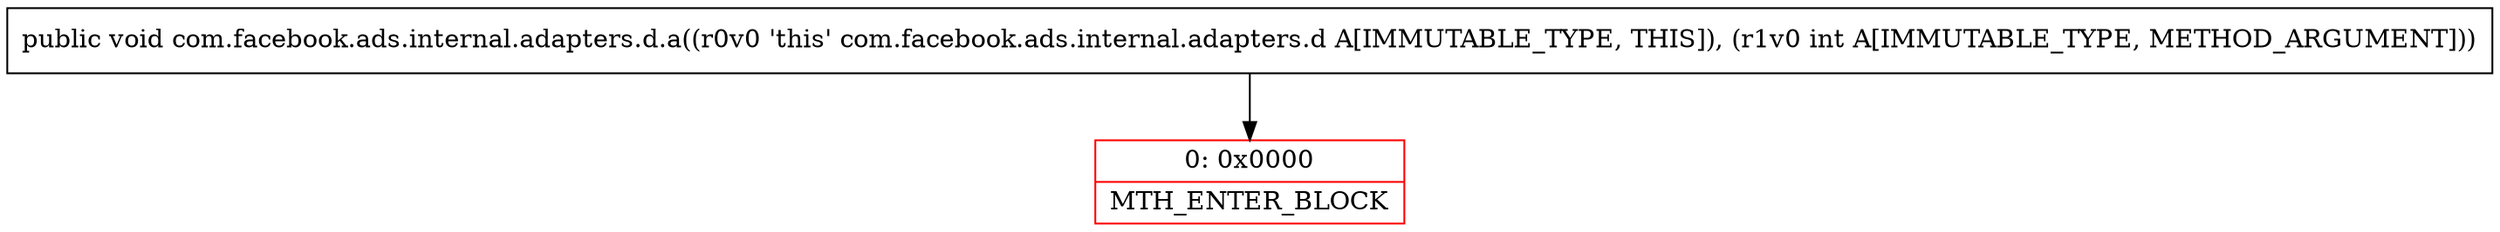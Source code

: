 digraph "CFG forcom.facebook.ads.internal.adapters.d.a(I)V" {
subgraph cluster_Region_2101391425 {
label = "R(0)";
node [shape=record,color=blue];
}
Node_0 [shape=record,color=red,label="{0\:\ 0x0000|MTH_ENTER_BLOCK\l}"];
MethodNode[shape=record,label="{public void com.facebook.ads.internal.adapters.d.a((r0v0 'this' com.facebook.ads.internal.adapters.d A[IMMUTABLE_TYPE, THIS]), (r1v0 int A[IMMUTABLE_TYPE, METHOD_ARGUMENT])) }"];
MethodNode -> Node_0;
}

